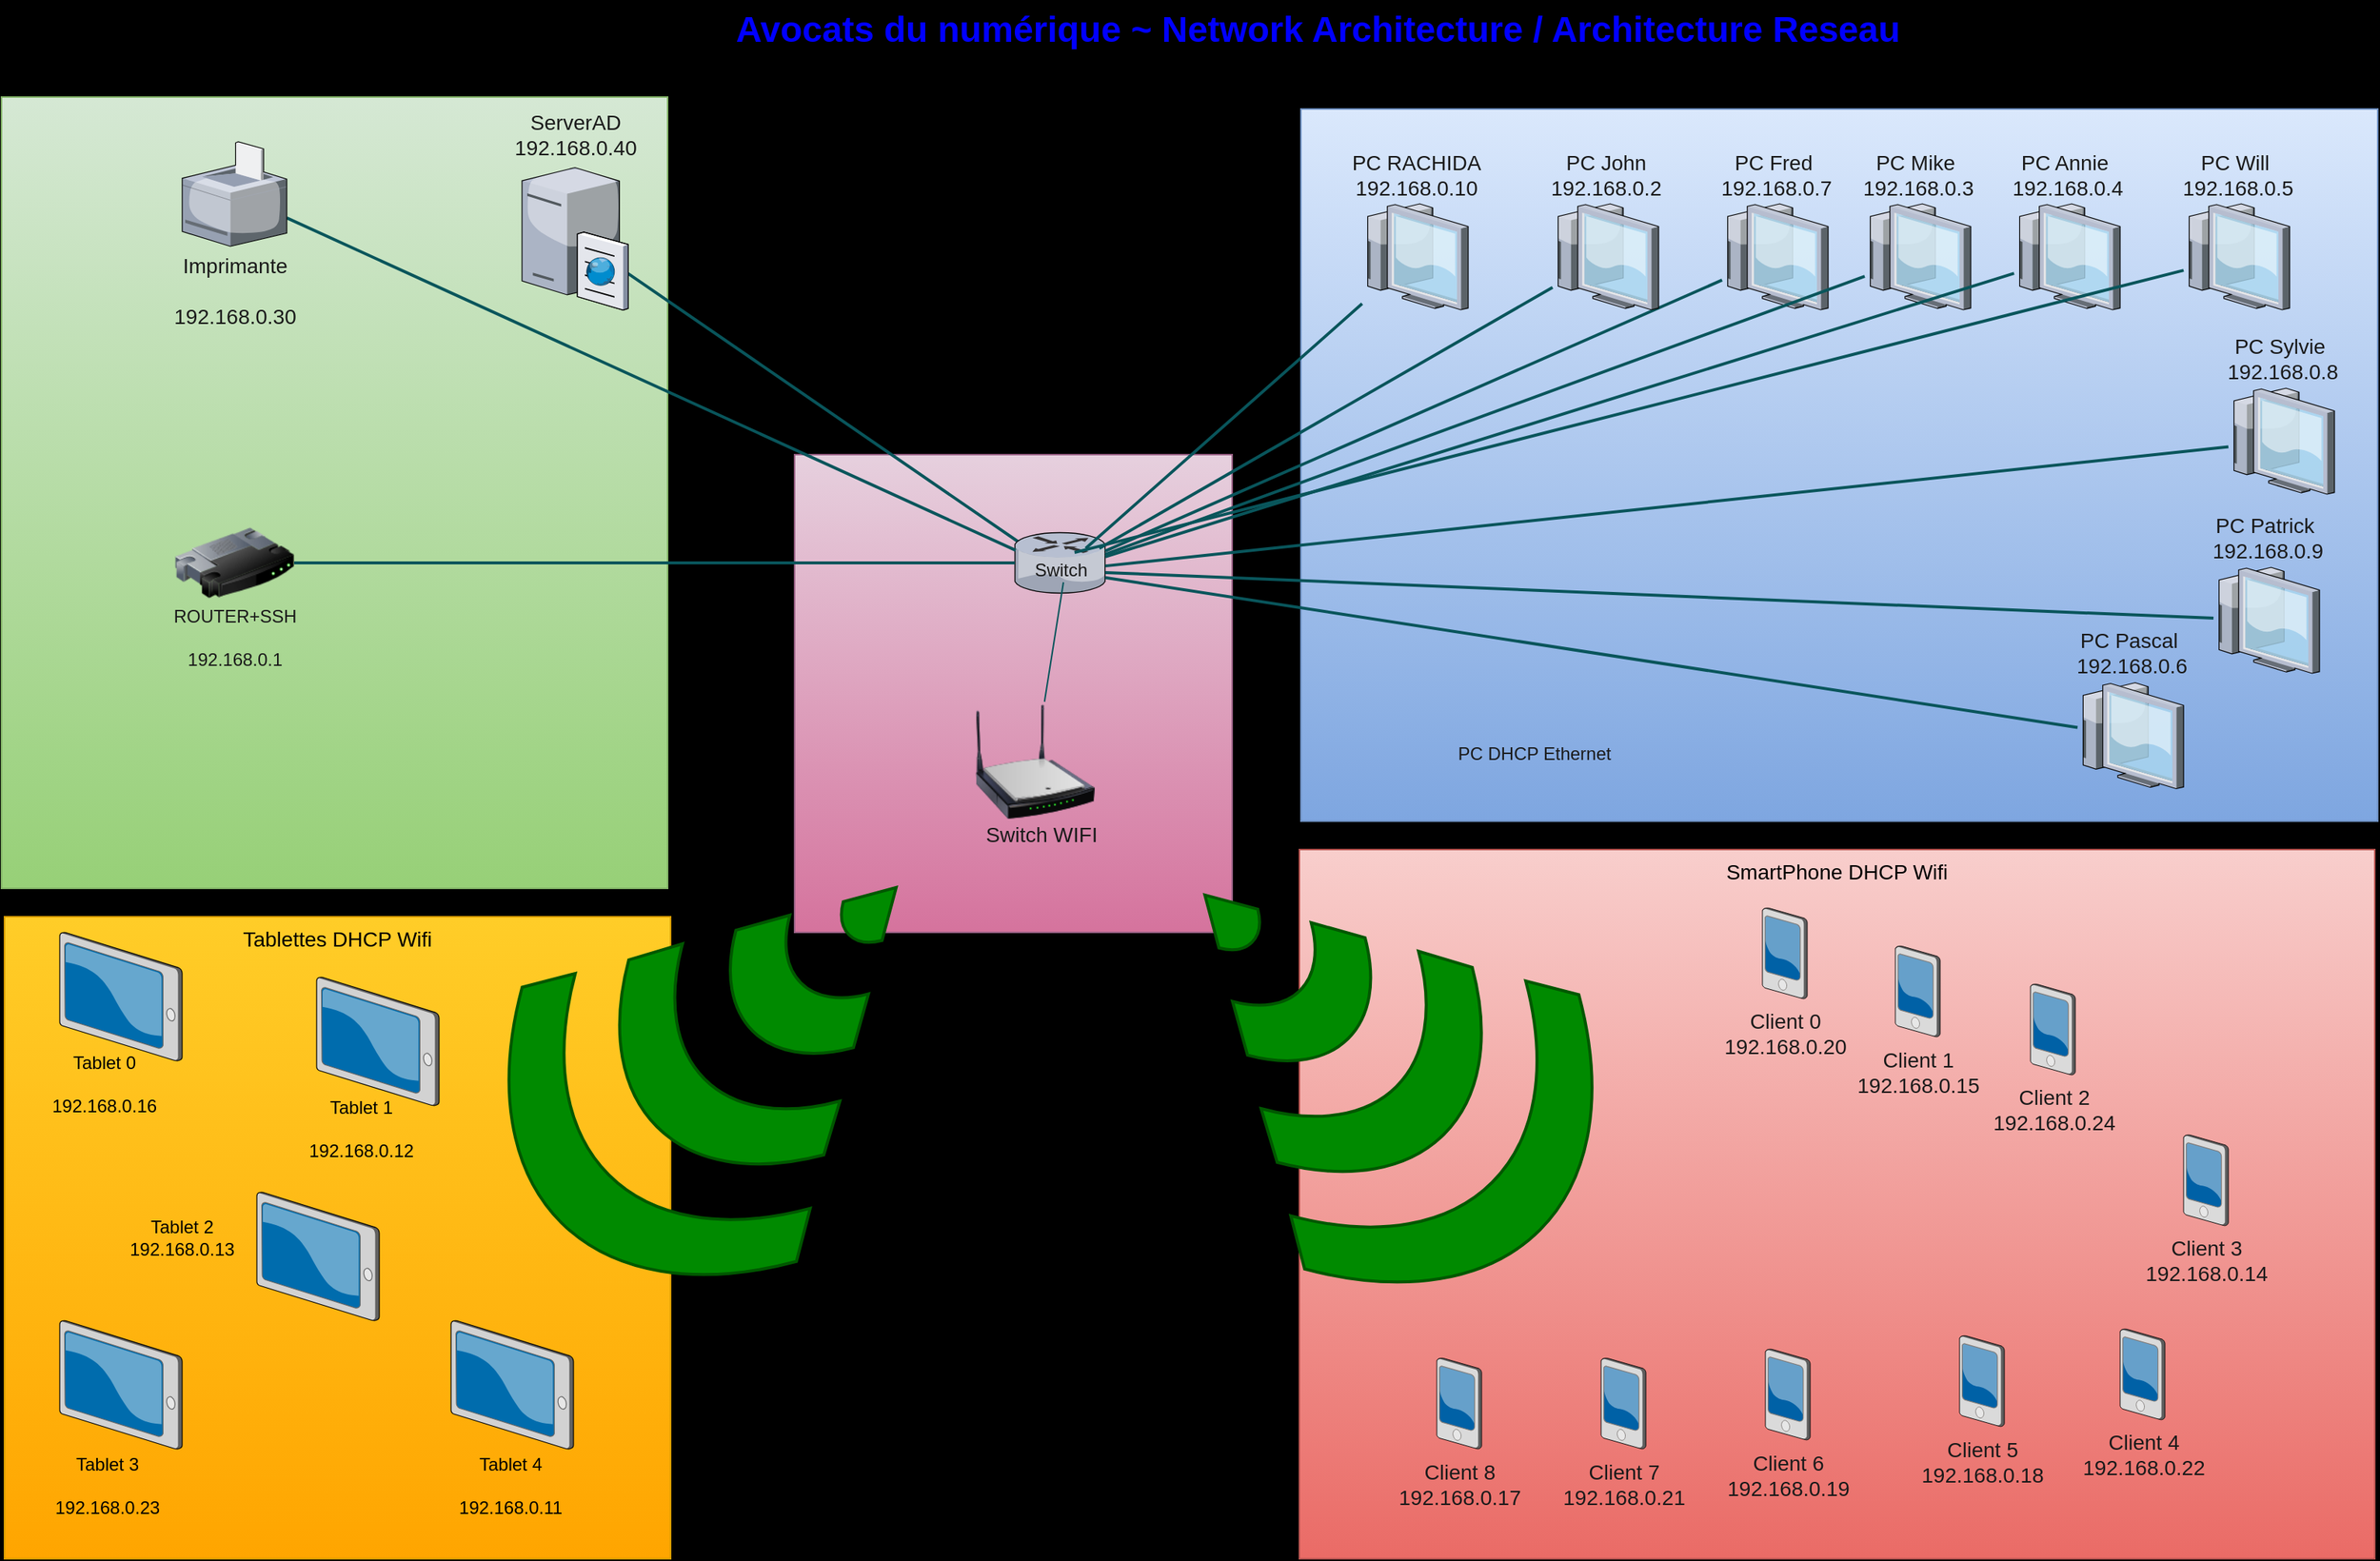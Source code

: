 <mxfile version="22.1.18" type="github">
  <diagram name="Page-1" id="e3a06f82-3646-2815-327d-82caf3d4e204">
    <mxGraphModel dx="1231" dy="659" grid="1" gridSize="10" guides="1" tooltips="1" connect="1" arrows="1" fold="1" page="1" pageScale="1.5" pageWidth="1169" pageHeight="826" background="#000000" math="0" shadow="0">
      <root>
        <mxCell id="0" style=";html=1;" />
        <mxCell id="1" style=";html=1;" parent="0" />
        <mxCell id="sHyUSOd2gJIIgnq2DhWJ-65" value="" style="whiteSpace=wrap;html=1;fontSize=14;verticalAlign=top;labelBackgroundColor=none;rounded=0;fillColor=#e6d0de;strokeColor=#996185;gradientColor=#d5739d;" parent="1" vertex="1">
          <mxGeometry x="580" y="334.5" width="293" height="320" as="geometry" />
        </mxCell>
        <mxCell id="6a7d8f32e03d9370-61" value="" style="whiteSpace=wrap;html=1;fontSize=14;verticalAlign=top;labelBackgroundColor=none;rounded=0;fillColor=#dae8fc;strokeColor=#6c8ebf;gradientColor=#7ea6e0;" parent="1" vertex="1">
          <mxGeometry x="919" y="103" width="721" height="477" as="geometry" />
        </mxCell>
        <mxCell id="6a7d8f32e03d9370-57" value="" style="whiteSpace=wrap;html=1;fontSize=14;verticalAlign=top;labelBackgroundColor=none;rounded=0;fillColor=#d5e8d4;strokeColor=#82b366;gradientColor=#97d077;" parent="1" vertex="1">
          <mxGeometry x="49" y="95" width="446" height="530" as="geometry" />
        </mxCell>
        <mxCell id="6a7d8f32e03d9370-60" value="SmartPhone DHCP Wifi" style="whiteSpace=wrap;html=1;fontSize=14;verticalAlign=top;labelBackgroundColor=none;rounded=0;fillColor=#f8cecc;strokeColor=#b85450;gradientColor=#ea6b66;" parent="1" vertex="1">
          <mxGeometry x="918" y="599" width="720" height="475" as="geometry" />
        </mxCell>
        <mxCell id="6a7d8f32e03d9370-58" value="Tablettes DHCP Wifi" style="whiteSpace=wrap;html=1;fontSize=14;verticalAlign=top;labelBackgroundColor=none;rounded=0;fillColor=#ffcd28;strokeColor=#d79b00;gradientColor=#ffa500;" parent="1" vertex="1">
          <mxGeometry x="51" y="644" width="446" height="430" as="geometry" />
        </mxCell>
        <mxCell id="6a7d8f32e03d9370-51" style="edgeStyle=none;rounded=0;html=1;startSize=10;endSize=10;jettySize=auto;orthogonalLoop=1;fontSize=14;endArrow=none;endFill=0;strokeWidth=2;labelBackgroundColor=none;fontColor=default;strokeColor=#09555B;" parent="1" source="sHyUSOd2gJIIgnq2DhWJ-10" target="6a7d8f32e03d9370-15" edge="1">
          <mxGeometry relative="1" as="geometry" />
        </mxCell>
        <mxCell id="6a7d8f32e03d9370-13" value="" style="verticalLabelPosition=bottom;aspect=fixed;html=1;verticalAlign=top;strokeColor=none;shape=mxgraph.citrix.router;fontSize=14;labelBackgroundColor=none;rounded=0;fillColor=#FAD9D5;fontColor=#1A1A1A;" parent="1" vertex="1">
          <mxGeometry x="727.48" y="386.75" width="61.03" height="40.5" as="geometry" />
        </mxCell>
        <mxCell id="6a7d8f32e03d9370-15" value="&lt;div&gt;ServerAD&lt;/div&gt;&lt;div&gt;192.168.0.40&lt;/div&gt;" style="verticalLabelPosition=top;aspect=fixed;html=1;verticalAlign=bottom;strokeColor=none;shape=mxgraph.citrix.cache_server;fontSize=14;labelPosition=center;align=center;labelBackgroundColor=none;rounded=0;fillColor=#FAD9D5;fontColor=#1A1A1A;" parent="1" vertex="1">
          <mxGeometry x="397.5" y="140" width="71" height="97.5" as="geometry" />
        </mxCell>
        <mxCell id="6a7d8f32e03d9370-46" style="edgeStyle=none;rounded=0;html=1;startSize=10;endSize=10;jettySize=auto;orthogonalLoop=1;fontSize=14;endArrow=none;endFill=0;strokeWidth=2;labelBackgroundColor=none;fontColor=default;strokeColor=#09555B;" parent="1" source="sHyUSOd2gJIIgnq2DhWJ-1" target="6a7d8f32e03d9370-13" edge="1">
          <mxGeometry relative="1" as="geometry">
            <mxPoint x="825" y="597.629" as="sourcePoint" />
          </mxGeometry>
        </mxCell>
        <mxCell id="6a7d8f32e03d9370-53" style="edgeStyle=none;rounded=0;html=1;startSize=10;endSize=10;jettySize=auto;orthogonalLoop=1;fontSize=14;endArrow=none;endFill=0;strokeWidth=2;labelBackgroundColor=none;fontColor=default;strokeColor=#09555B;" parent="1" source="sHyUSOd2gJIIgnq2DhWJ-10" target="6a7d8f32e03d9370-29" edge="1">
          <mxGeometry relative="1" as="geometry">
            <mxPoint x="1223.339" y="508" as="sourcePoint" />
          </mxGeometry>
        </mxCell>
        <mxCell id="6a7d8f32e03d9370-54" style="edgeStyle=none;rounded=0;html=1;startSize=10;endSize=10;jettySize=auto;orthogonalLoop=1;fontSize=14;endArrow=none;endFill=0;strokeWidth=2;labelBackgroundColor=none;fontColor=default;strokeColor=#09555B;" parent="1" source="sHyUSOd2gJIIgnq2DhWJ-10" target="6a7d8f32e03d9370-28" edge="1">
          <mxGeometry relative="1" as="geometry">
            <mxPoint x="1020" y="600" as="sourcePoint" />
          </mxGeometry>
        </mxCell>
        <mxCell id="6a7d8f32e03d9370-55" style="edgeStyle=none;rounded=0;html=1;startSize=10;endSize=10;jettySize=auto;orthogonalLoop=1;fontSize=14;endArrow=none;endFill=0;strokeWidth=2;labelBackgroundColor=none;fontColor=default;strokeColor=#09555B;" parent="1" source="sHyUSOd2gJIIgnq2DhWJ-10" target="6a7d8f32e03d9370-27" edge="1">
          <mxGeometry relative="1" as="geometry">
            <mxPoint x="1267" y="529.619" as="sourcePoint" />
          </mxGeometry>
        </mxCell>
        <mxCell id="6a7d8f32e03d9370-27" value="&lt;div&gt;PC Fred&amp;nbsp;&lt;/div&gt;&lt;div&gt;192.168.0.7&lt;/div&gt;" style="verticalLabelPosition=top;aspect=fixed;html=1;verticalAlign=bottom;strokeColor=none;shape=mxgraph.citrix.thin_client;fontSize=14;labelPosition=center;align=center;labelBackgroundColor=none;rounded=0;fillColor=#FAD9D5;fontColor=#1A1A1A;" parent="1" vertex="1">
          <mxGeometry x="1201" y="166.5" width="71" height="71" as="geometry" />
        </mxCell>
        <mxCell id="6a7d8f32e03d9370-28" value="&lt;div&gt;PC John&lt;/div&gt;&lt;div&gt;192.168.0.2&lt;/div&gt;" style="verticalLabelPosition=top;aspect=fixed;html=1;verticalAlign=bottom;strokeColor=none;shape=mxgraph.citrix.thin_client;fontSize=14;labelPosition=center;align=center;labelBackgroundColor=none;rounded=0;fillColor=#FAD9D5;fontColor=#1A1A1A;" parent="1" vertex="1">
          <mxGeometry x="1087.5" y="166.5" width="71" height="71" as="geometry" />
        </mxCell>
        <mxCell id="6a7d8f32e03d9370-29" value="&lt;div&gt;PC RACHIDA&lt;/div&gt;&lt;div&gt;192.168.0.10&lt;/div&gt;" style="verticalLabelPosition=top;aspect=fixed;html=1;verticalAlign=bottom;strokeColor=none;shape=mxgraph.citrix.thin_client;fontSize=14;labelPosition=center;align=center;labelBackgroundColor=none;rounded=0;fillColor=#FAD9D5;fontColor=#1A1A1A;" parent="1" vertex="1">
          <mxGeometry x="960" y="166.5" width="71" height="71" as="geometry" />
        </mxCell>
        <mxCell id="6a7d8f32e03d9370-49" style="edgeStyle=none;rounded=0;html=1;startSize=10;endSize=10;jettySize=auto;orthogonalLoop=1;fontSize=14;endArrow=none;endFill=0;strokeWidth=2;labelBackgroundColor=none;fontColor=default;strokeColor=#09555B;" parent="1" source="sHyUSOd2gJIIgnq2DhWJ-4" target="sHyUSOd2gJIIgnq2DhWJ-10" edge="1">
          <mxGeometry relative="1" as="geometry">
            <mxPoint x="1021.439" y="910" as="sourcePoint" />
          </mxGeometry>
        </mxCell>
        <mxCell id="6a7d8f32e03d9370-62" value="&lt;font color=&quot;#0000ff&quot;&gt;Avocats du numérique ~ Network Architecture / Architecture Reseau&lt;/font&gt;" style="text;strokeColor=none;fillColor=none;html=1;fontSize=24;fontStyle=1;verticalAlign=middle;align=center;labelBackgroundColor=none;rounded=0;fontColor=#1A1A1A;" parent="1" vertex="1">
          <mxGeometry x="499" y="30" width="861" height="40" as="geometry" />
        </mxCell>
        <mxCell id="sHyUSOd2gJIIgnq2DhWJ-1" value="" style="image;html=1;image=img/lib/clip_art/networking/Router_128x128.png;labelBackgroundColor=none;rounded=0;fillColor=#FAD9D5;strokeColor=#D0CEE2;fontColor=#1A1A1A;" parent="1" vertex="1">
          <mxGeometry x="165" y="367" width="80" height="80" as="geometry" />
        </mxCell>
        <mxCell id="sHyUSOd2gJIIgnq2DhWJ-2" value="" style="image;html=1;image=img/lib/clip_art/networking/Wireless_Router_N_128x128.png;labelBackgroundColor=none;rounded=0;fillColor=#FAD9D5;strokeColor=#D0CEE2;fontColor=#1A1A1A;" parent="1" vertex="1">
          <mxGeometry x="701" y="500" width="80" height="80" as="geometry" />
        </mxCell>
        <mxCell id="sHyUSOd2gJIIgnq2DhWJ-4" value="" style="verticalLabelPosition=bottom;aspect=fixed;html=1;verticalAlign=top;strokeColor=none;align=center;outlineConnect=0;shape=mxgraph.citrix.printer;labelBackgroundColor=none;rounded=0;fillColor=#FAD9D5;fontColor=#1A1A1A;" parent="1" vertex="1">
          <mxGeometry x="170" y="125" width="70" height="70" as="geometry" />
        </mxCell>
        <mxCell id="sHyUSOd2gJIIgnq2DhWJ-6" value="&lt;div&gt;&lt;font style=&quot;font-size: 14px;&quot;&gt;Imprimante&lt;/font&gt;&lt;/div&gt;&lt;div&gt;&lt;font style=&quot;font-size: 14px;&quot;&gt;&lt;br&gt;&lt;/font&gt;&lt;/div&gt;&lt;div&gt;&lt;font style=&quot;font-size: 14px;&quot;&gt;192.168.0.30&lt;/font&gt;&lt;/div&gt;" style="text;html=1;align=center;verticalAlign=middle;resizable=0;points=[];autosize=1;strokeColor=none;fillColor=none;labelBackgroundColor=none;rounded=0;fontColor=#1A1A1A;" parent="1" vertex="1">
          <mxGeometry x="150" y="195" width="110" height="60" as="geometry" />
        </mxCell>
        <mxCell id="sHyUSOd2gJIIgnq2DhWJ-7" value="&lt;font style=&quot;font-size: 14px;&quot;&gt;Switch WIFI&lt;br&gt;&lt;/font&gt;" style="text;html=1;align=center;verticalAlign=middle;resizable=0;points=[];autosize=1;strokeColor=none;fillColor=none;labelBackgroundColor=none;rounded=0;fontColor=#1A1A1A;" parent="1" vertex="1">
          <mxGeometry x="695" y="574" width="100" height="30" as="geometry" />
        </mxCell>
        <mxCell id="sHyUSOd2gJIIgnq2DhWJ-8" value="&lt;div&gt;ROUTER+SSH&lt;/div&gt;&lt;div&gt;&lt;br&gt;&lt;/div&gt;&lt;div&gt;192.168.0.1&lt;/div&gt;" style="text;html=1;align=center;verticalAlign=middle;resizable=0;points=[];autosize=1;strokeColor=none;fillColor=none;labelBackgroundColor=none;rounded=0;fontColor=#1A1A1A;" parent="1" vertex="1">
          <mxGeometry x="150" y="427.25" width="110" height="60" as="geometry" />
        </mxCell>
        <mxCell id="sHyUSOd2gJIIgnq2DhWJ-10" value="Switch" style="text;html=1;align=center;verticalAlign=middle;resizable=0;points=[];autosize=1;strokeColor=none;fillColor=none;labelBackgroundColor=none;rounded=0;fontColor=#1A1A1A;" parent="1" vertex="1">
          <mxGeometry x="728" y="397.25" width="60" height="30" as="geometry" />
        </mxCell>
        <mxCell id="sHyUSOd2gJIIgnq2DhWJ-12" value="&lt;div&gt;Client 6&lt;/div&gt;&lt;div&gt;192.168.0.19&lt;/div&gt;" style="verticalLabelPosition=bottom;aspect=fixed;html=1;verticalAlign=top;strokeColor=none;shape=mxgraph.citrix.pda;fontSize=14;labelBackgroundColor=none;rounded=0;fillColor=#FAD9D5;fontColor=#1A1A1A;" parent="1" vertex="1">
          <mxGeometry x="1230" y="933.5" width="30" height="61" as="geometry" />
        </mxCell>
        <mxCell id="sHyUSOd2gJIIgnq2DhWJ-15" value="&lt;div&gt;Client 0&lt;/div&gt;&lt;div&gt;192.168.0.20&lt;br&gt;&lt;/div&gt;" style="verticalLabelPosition=bottom;aspect=fixed;html=1;verticalAlign=top;strokeColor=none;shape=mxgraph.citrix.pda;fontSize=14;labelBackgroundColor=none;rounded=0;fillColor=#FAD9D5;fontColor=#1A1A1A;" parent="1" vertex="1">
          <mxGeometry x="1228" y="638" width="30" height="61" as="geometry" />
        </mxCell>
        <mxCell id="sHyUSOd2gJIIgnq2DhWJ-17" value="&lt;div&gt;Client 7&lt;/div&gt;&lt;div&gt;192.168.0.21&lt;/div&gt;" style="verticalLabelPosition=bottom;aspect=fixed;html=1;verticalAlign=top;strokeColor=none;shape=mxgraph.citrix.pda;fontSize=14;labelBackgroundColor=none;rounded=0;fillColor=#FAD9D5;fontColor=#1A1A1A;" parent="1" vertex="1">
          <mxGeometry x="1120" y="939.5" width="30" height="61" as="geometry" />
        </mxCell>
        <mxCell id="sHyUSOd2gJIIgnq2DhWJ-20" value="&lt;div&gt;Client 2&lt;/div&gt;&lt;div&gt;192.168.0.24&lt;/div&gt;" style="verticalLabelPosition=bottom;aspect=fixed;html=1;verticalAlign=top;strokeColor=none;shape=mxgraph.citrix.pda;fontSize=14;labelBackgroundColor=none;rounded=0;fillColor=#FAD9D5;fontColor=#1A1A1A;" parent="1" vertex="1">
          <mxGeometry x="1407.5" y="689" width="30" height="61" as="geometry" />
        </mxCell>
        <mxCell id="sHyUSOd2gJIIgnq2DhWJ-22" value="&lt;div&gt;Client 4&lt;/div&gt;&lt;div&gt;192.168.0.22&lt;/div&gt;" style="verticalLabelPosition=bottom;aspect=fixed;html=1;verticalAlign=top;strokeColor=none;shape=mxgraph.citrix.pda;fontSize=14;labelBackgroundColor=none;rounded=0;fillColor=#FAD9D5;fontColor=#1A1A1A;" parent="1" vertex="1">
          <mxGeometry x="1467.5" y="920" width="30" height="61" as="geometry" />
        </mxCell>
        <mxCell id="sHyUSOd2gJIIgnq2DhWJ-25" value="&lt;div&gt;Client 8&lt;/div&gt;&lt;div&gt;192.168.0.17&lt;/div&gt;" style="verticalLabelPosition=bottom;aspect=fixed;html=1;verticalAlign=top;strokeColor=none;shape=mxgraph.citrix.pda;fontSize=14;labelBackgroundColor=none;rounded=0;fillColor=#FAD9D5;fontColor=#1A1A1A;" parent="1" vertex="1">
          <mxGeometry x="1010" y="939.5" width="30" height="61" as="geometry" />
        </mxCell>
        <mxCell id="sHyUSOd2gJIIgnq2DhWJ-27" value="&lt;div&gt;Client 5&lt;/div&gt;&lt;div&gt;192.168.0.18&lt;/div&gt;" style="verticalLabelPosition=bottom;aspect=fixed;html=1;verticalAlign=top;strokeColor=none;shape=mxgraph.citrix.pda;fontSize=14;labelBackgroundColor=none;rounded=0;fillColor=#FAD9D5;fontColor=#1A1A1A;" parent="1" vertex="1">
          <mxGeometry x="1360" y="924.5" width="30" height="61" as="geometry" />
        </mxCell>
        <mxCell id="sHyUSOd2gJIIgnq2DhWJ-29" value="&lt;div&gt;Client 1&lt;/div&gt;&lt;div&gt;192.168.0.15&lt;/div&gt;" style="verticalLabelPosition=bottom;aspect=fixed;html=1;verticalAlign=top;strokeColor=none;shape=mxgraph.citrix.pda;fontSize=14;labelBackgroundColor=none;rounded=0;fillColor=#FAD9D5;fontColor=#1A1A1A;" parent="1" vertex="1">
          <mxGeometry x="1317" y="663.5" width="30" height="61" as="geometry" />
        </mxCell>
        <mxCell id="sHyUSOd2gJIIgnq2DhWJ-31" value="&lt;div&gt;Client 3&lt;/div&gt;&lt;div&gt;192.168.0.14&lt;br&gt;&lt;/div&gt;" style="verticalLabelPosition=bottom;aspect=fixed;html=1;verticalAlign=top;strokeColor=none;shape=mxgraph.citrix.pda;fontSize=14;labelBackgroundColor=none;rounded=0;fillColor=#FAD9D5;fontColor=#1A1A1A;" parent="1" vertex="1">
          <mxGeometry x="1510" y="790" width="30" height="61" as="geometry" />
        </mxCell>
        <mxCell id="sHyUSOd2gJIIgnq2DhWJ-32" style="edgeStyle=none;rounded=0;html=1;startSize=10;endSize=10;jettySize=auto;orthogonalLoop=1;fontSize=14;endArrow=none;endFill=0;strokeWidth=2;labelBackgroundColor=none;fontColor=default;strokeColor=#09555B;" parent="1" source="sHyUSOd2gJIIgnq2DhWJ-10" target="sHyUSOd2gJIIgnq2DhWJ-33" edge="1">
          <mxGeometry relative="1" as="geometry">
            <mxPoint x="1105.5" y="600" as="sourcePoint" />
          </mxGeometry>
        </mxCell>
        <mxCell id="sHyUSOd2gJIIgnq2DhWJ-33" value="&lt;div&gt;PC Mike&amp;nbsp;&lt;/div&gt;&lt;div&gt;192.168.0.3&lt;/div&gt;" style="verticalLabelPosition=top;aspect=fixed;html=1;verticalAlign=bottom;strokeColor=none;shape=mxgraph.citrix.thin_client;fontSize=14;labelPosition=center;align=center;labelBackgroundColor=none;rounded=0;fillColor=#FAD9D5;fontColor=#1A1A1A;" parent="1" vertex="1">
          <mxGeometry x="1296.5" y="166.5" width="71" height="71" as="geometry" />
        </mxCell>
        <mxCell id="sHyUSOd2gJIIgnq2DhWJ-37" value="&lt;div&gt;PC Annie&amp;nbsp;&lt;/div&gt;&lt;div&gt;192.168.0.4&lt;/div&gt;" style="verticalLabelPosition=top;aspect=fixed;html=1;verticalAlign=bottom;strokeColor=none;shape=mxgraph.citrix.thin_client;fontSize=14;labelPosition=center;align=center;labelBackgroundColor=none;rounded=0;fillColor=#FAD9D5;fontColor=#1A1A1A;" parent="1" vertex="1">
          <mxGeometry x="1396.5" y="166.5" width="71" height="71" as="geometry" />
        </mxCell>
        <mxCell id="sHyUSOd2gJIIgnq2DhWJ-38" style="edgeStyle=none;rounded=0;html=1;startSize=10;endSize=10;jettySize=auto;orthogonalLoop=1;fontSize=14;endArrow=none;endFill=0;strokeWidth=2;labelBackgroundColor=none;fontColor=default;strokeColor=#09555B;" parent="1" source="sHyUSOd2gJIIgnq2DhWJ-10" target="sHyUSOd2gJIIgnq2DhWJ-37" edge="1">
          <mxGeometry relative="1" as="geometry">
            <mxPoint x="1105.5" y="594" as="sourcePoint" />
          </mxGeometry>
        </mxCell>
        <mxCell id="sHyUSOd2gJIIgnq2DhWJ-39" value="&lt;div&gt;PC Will&amp;nbsp;&lt;/div&gt;&lt;div&gt;192.168.0.5&lt;/div&gt;" style="verticalLabelPosition=top;aspect=fixed;html=1;verticalAlign=bottom;strokeColor=none;shape=mxgraph.citrix.thin_client;fontSize=14;labelPosition=center;align=center;labelBackgroundColor=none;rounded=0;fillColor=#FAD9D5;fontColor=#1A1A1A;" parent="1" vertex="1">
          <mxGeometry x="1510" y="166.5" width="71" height="71" as="geometry" />
        </mxCell>
        <mxCell id="sHyUSOd2gJIIgnq2DhWJ-40" style="edgeStyle=none;rounded=0;html=1;startSize=10;endSize=10;jettySize=auto;orthogonalLoop=1;fontSize=14;endArrow=none;endFill=0;strokeWidth=2;exitX=0.655;exitY=0.329;exitDx=0;exitDy=0;exitPerimeter=0;labelBackgroundColor=none;fontColor=default;strokeColor=#09555B;" parent="1" source="6a7d8f32e03d9370-13" target="sHyUSOd2gJIIgnq2DhWJ-39" edge="1">
          <mxGeometry relative="1" as="geometry">
            <mxPoint x="1105.5" y="602" as="sourcePoint" />
          </mxGeometry>
        </mxCell>
        <mxCell id="sHyUSOd2gJIIgnq2DhWJ-41" value="&lt;div&gt;PC Sylvie&amp;nbsp;&lt;/div&gt;&lt;div&gt;192.168.0.8&lt;/div&gt;" style="verticalLabelPosition=top;aspect=fixed;html=1;verticalAlign=bottom;strokeColor=none;shape=mxgraph.citrix.thin_client;fontSize=14;labelPosition=center;align=center;labelBackgroundColor=none;rounded=0;fillColor=#FAD9D5;fontColor=#1A1A1A;" parent="1" vertex="1">
          <mxGeometry x="1540" y="290" width="71" height="71" as="geometry" />
        </mxCell>
        <mxCell id="sHyUSOd2gJIIgnq2DhWJ-42" style="edgeStyle=none;rounded=0;html=1;startSize=10;endSize=10;jettySize=auto;orthogonalLoop=1;fontSize=14;endArrow=none;endFill=0;strokeWidth=2;labelBackgroundColor=none;fontColor=default;strokeColor=#09555B;" parent="1" source="sHyUSOd2gJIIgnq2DhWJ-10" target="sHyUSOd2gJIIgnq2DhWJ-41" edge="1">
          <mxGeometry relative="1" as="geometry">
            <mxPoint x="1021" y="679" as="sourcePoint" />
          </mxGeometry>
        </mxCell>
        <mxCell id="sHyUSOd2gJIIgnq2DhWJ-43" value="&lt;div&gt;PC Patrick&amp;nbsp;&lt;/div&gt;&lt;div&gt;192.168.0.9&lt;/div&gt;" style="verticalLabelPosition=top;aspect=fixed;html=1;verticalAlign=bottom;strokeColor=none;shape=mxgraph.citrix.thin_client;fontSize=14;labelPosition=center;align=center;labelBackgroundColor=none;rounded=0;fillColor=#FAD9D5;fontColor=#1A1A1A;" parent="1" vertex="1">
          <mxGeometry x="1530" y="410" width="71" height="71" as="geometry" />
        </mxCell>
        <mxCell id="sHyUSOd2gJIIgnq2DhWJ-44" style="edgeStyle=none;rounded=0;html=1;startSize=10;endSize=10;jettySize=auto;orthogonalLoop=1;fontSize=14;endArrow=none;endFill=0;strokeWidth=2;labelBackgroundColor=none;fontColor=default;strokeColor=#09555B;" parent="1" source="sHyUSOd2gJIIgnq2DhWJ-10" target="sHyUSOd2gJIIgnq2DhWJ-43" edge="1">
          <mxGeometry relative="1" as="geometry">
            <mxPoint x="1028" y="690" as="sourcePoint" />
          </mxGeometry>
        </mxCell>
        <mxCell id="sHyUSOd2gJIIgnq2DhWJ-45" value="&lt;div&gt;PC Pascal&amp;nbsp;&lt;/div&gt;&lt;div&gt;192.168.0.6&lt;/div&gt;" style="verticalLabelPosition=top;aspect=fixed;html=1;verticalAlign=bottom;strokeColor=none;shape=mxgraph.citrix.thin_client;fontSize=14;labelPosition=center;align=center;labelBackgroundColor=none;rounded=0;fillColor=#FAD9D5;fontColor=#1A1A1A;" parent="1" vertex="1">
          <mxGeometry x="1439" y="487.25" width="71" height="71" as="geometry" />
        </mxCell>
        <mxCell id="sHyUSOd2gJIIgnq2DhWJ-46" style="edgeStyle=none;rounded=0;html=1;startSize=10;endSize=10;jettySize=auto;orthogonalLoop=1;fontSize=14;endArrow=none;endFill=0;strokeWidth=2;labelBackgroundColor=none;fontColor=default;strokeColor=#09555B;" parent="1" source="sHyUSOd2gJIIgnq2DhWJ-10" target="sHyUSOd2gJIIgnq2DhWJ-45" edge="1">
          <mxGeometry relative="1" as="geometry">
            <mxPoint x="1025.5" y="690" as="sourcePoint" />
          </mxGeometry>
        </mxCell>
        <mxCell id="sHyUSOd2gJIIgnq2DhWJ-49" value="" style="html=1;verticalLabelPosition=bottom;align=center;labelBackgroundColor=none;verticalAlign=top;strokeWidth=2;shadow=0;dashed=0;shape=mxgraph.ios7.icons.wifi;pointerEvents=1;rotation=-225;rounded=0;fillColor=#008a00;strokeColor=#005700;fontColor=#ffffff;" parent="1" vertex="1">
          <mxGeometry x="837" y="583" width="259.7" height="317.25" as="geometry" />
        </mxCell>
        <mxCell id="sHyUSOd2gJIIgnq2DhWJ-57" value="" style="verticalLabelPosition=bottom;aspect=fixed;html=1;verticalAlign=top;strokeColor=none;align=center;outlineConnect=0;shape=mxgraph.citrix.tablet_2;labelBackgroundColor=none;rounded=0;fillColor=#FAD9D5;fontColor=#1A1A1A;" parent="1" vertex="1">
          <mxGeometry x="88" y="914.5" width="82" height="86" as="geometry" />
        </mxCell>
        <mxCell id="sHyUSOd2gJIIgnq2DhWJ-58" value="" style="verticalLabelPosition=bottom;aspect=fixed;html=1;verticalAlign=top;strokeColor=none;align=center;outlineConnect=0;shape=mxgraph.citrix.tablet_2;labelBackgroundColor=none;rounded=0;fillColor=#FAD9D5;fontColor=#1A1A1A;" parent="1" vertex="1">
          <mxGeometry x="260" y="684.5" width="82" height="86" as="geometry" />
        </mxCell>
        <mxCell id="sHyUSOd2gJIIgnq2DhWJ-59" value="" style="verticalLabelPosition=bottom;aspect=fixed;html=1;verticalAlign=top;strokeColor=none;align=center;outlineConnect=0;shape=mxgraph.citrix.tablet_2;labelBackgroundColor=none;rounded=0;fillColor=#FAD9D5;fontColor=#1A1A1A;" parent="1" vertex="1">
          <mxGeometry x="88" y="654.5" width="82" height="86" as="geometry" />
        </mxCell>
        <mxCell id="sHyUSOd2gJIIgnq2DhWJ-61" value="" style="verticalLabelPosition=bottom;aspect=fixed;html=1;verticalAlign=top;strokeColor=none;align=center;outlineConnect=0;shape=mxgraph.citrix.tablet_2;labelBackgroundColor=none;rounded=0;fillColor=#FAD9D5;fontColor=#1A1A1A;" parent="1" vertex="1">
          <mxGeometry x="220" y="828.5" width="82" height="86" as="geometry" />
        </mxCell>
        <mxCell id="sHyUSOd2gJIIgnq2DhWJ-62" value="" style="verticalLabelPosition=bottom;aspect=fixed;html=1;verticalAlign=top;strokeColor=none;align=center;outlineConnect=0;shape=mxgraph.citrix.tablet_2;labelBackgroundColor=none;rounded=0;fillColor=#FAD9D5;fontColor=#1A1A1A;" parent="1" vertex="1">
          <mxGeometry x="350" y="914.5" width="82" height="86" as="geometry" />
        </mxCell>
        <mxCell id="sHyUSOd2gJIIgnq2DhWJ-66" value="" style="html=1;verticalLabelPosition=bottom;align=center;labelBackgroundColor=none;verticalAlign=top;strokeWidth=2;shadow=0;dashed=0;shape=mxgraph.ios7.icons.wifi;pointerEvents=1;rotation=-135;rounded=0;fillColor=#008a00;strokeColor=#005700;fontColor=#ffffff;" parent="1" vertex="1">
          <mxGeometry x="406" y="578" width="259.7" height="317.25" as="geometry" />
        </mxCell>
        <mxCell id="sHyUSOd2gJIIgnq2DhWJ-69" value="PC DHCP Ethernet" style="text;html=1;align=center;verticalAlign=middle;resizable=0;points=[];autosize=1;strokeColor=none;fillColor=none;labelBackgroundColor=none;rounded=0;fontColor=#1A1A1A;" parent="1" vertex="1">
          <mxGeometry x="1010" y="520" width="130" height="30" as="geometry" />
        </mxCell>
        <mxCell id="sHyUSOd2gJIIgnq2DhWJ-81" value="" style="endArrow=none;html=1;rounded=0;strokeColor=#09555B;fontColor=#1A1A1A;" parent="1" source="sHyUSOd2gJIIgnq2DhWJ-2" edge="1">
          <mxGeometry width="50" height="50" relative="1" as="geometry">
            <mxPoint x="710" y="470" as="sourcePoint" />
            <mxPoint x="760" y="420" as="targetPoint" />
          </mxGeometry>
        </mxCell>
        <mxCell id="7mO_69Gvt1Z3C4o_QExB-8" value="&lt;div&gt;Tablet 0&lt;/div&gt;&lt;div&gt;&lt;br&gt;&lt;/div&gt;&lt;div&gt;&lt;div&gt;&lt;div&gt;192.168.0.16&lt;/div&gt;&lt;/div&gt;&lt;/div&gt;" style="text;html=1;strokeColor=none;fillColor=none;align=center;verticalAlign=middle;whiteSpace=wrap;rounded=0;" vertex="1" parent="1">
          <mxGeometry x="88" y="740.5" width="60" height="30" as="geometry" />
        </mxCell>
        <mxCell id="7mO_69Gvt1Z3C4o_QExB-9" value="&lt;div&gt;Tablet 1&lt;/div&gt;&lt;div&gt;&lt;br&gt;&lt;/div&gt;&lt;div&gt;&lt;div&gt;192.168.0.12&lt;/div&gt;&lt;/div&gt;" style="text;html=1;strokeColor=none;fillColor=none;align=center;verticalAlign=middle;whiteSpace=wrap;rounded=0;" vertex="1" parent="1">
          <mxGeometry x="260" y="770.5" width="60" height="30" as="geometry" />
        </mxCell>
        <mxCell id="7mO_69Gvt1Z3C4o_QExB-10" value="&lt;div&gt;Tablet 2&lt;/div&gt;&lt;div&gt;&lt;div&gt;192.168.0.13&lt;/div&gt;&lt;/div&gt;" style="text;html=1;strokeColor=none;fillColor=none;align=center;verticalAlign=middle;whiteSpace=wrap;rounded=0;" vertex="1" parent="1">
          <mxGeometry x="140" y="844" width="60" height="30" as="geometry" />
        </mxCell>
        <mxCell id="7mO_69Gvt1Z3C4o_QExB-11" value="&lt;div&gt;Tablet 3&lt;/div&gt;&lt;div&gt;&lt;br&gt;&lt;/div&gt;&lt;div&gt;&lt;div&gt;192.168.0.23&lt;/div&gt;&lt;/div&gt;" style="text;html=1;strokeColor=none;fillColor=none;align=center;verticalAlign=middle;whiteSpace=wrap;rounded=0;" vertex="1" parent="1">
          <mxGeometry x="90" y="1010" width="60" height="30" as="geometry" />
        </mxCell>
        <mxCell id="7mO_69Gvt1Z3C4o_QExB-12" value="&lt;div&gt;Tablet 4&lt;/div&gt;&lt;div&gt;&lt;br&gt;&lt;/div&gt;&lt;div&gt;&lt;div&gt;192.168.0.11&lt;/div&gt;&lt;/div&gt;" style="text;html=1;strokeColor=none;fillColor=none;align=center;verticalAlign=middle;whiteSpace=wrap;rounded=0;" vertex="1" parent="1">
          <mxGeometry x="360" y="1010" width="60" height="30" as="geometry" />
        </mxCell>
      </root>
    </mxGraphModel>
  </diagram>
</mxfile>
